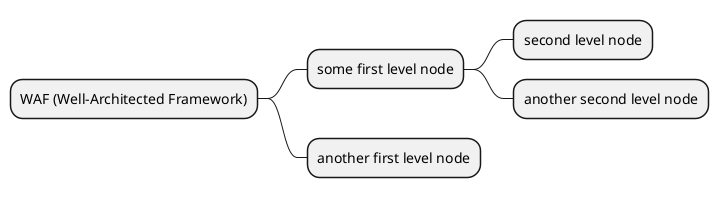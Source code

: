 @startmindmap
* WAF (Well-Architected Framework)
	* some first level node
		* second level node
		* another second level node
	* another first level node
@endmindmap